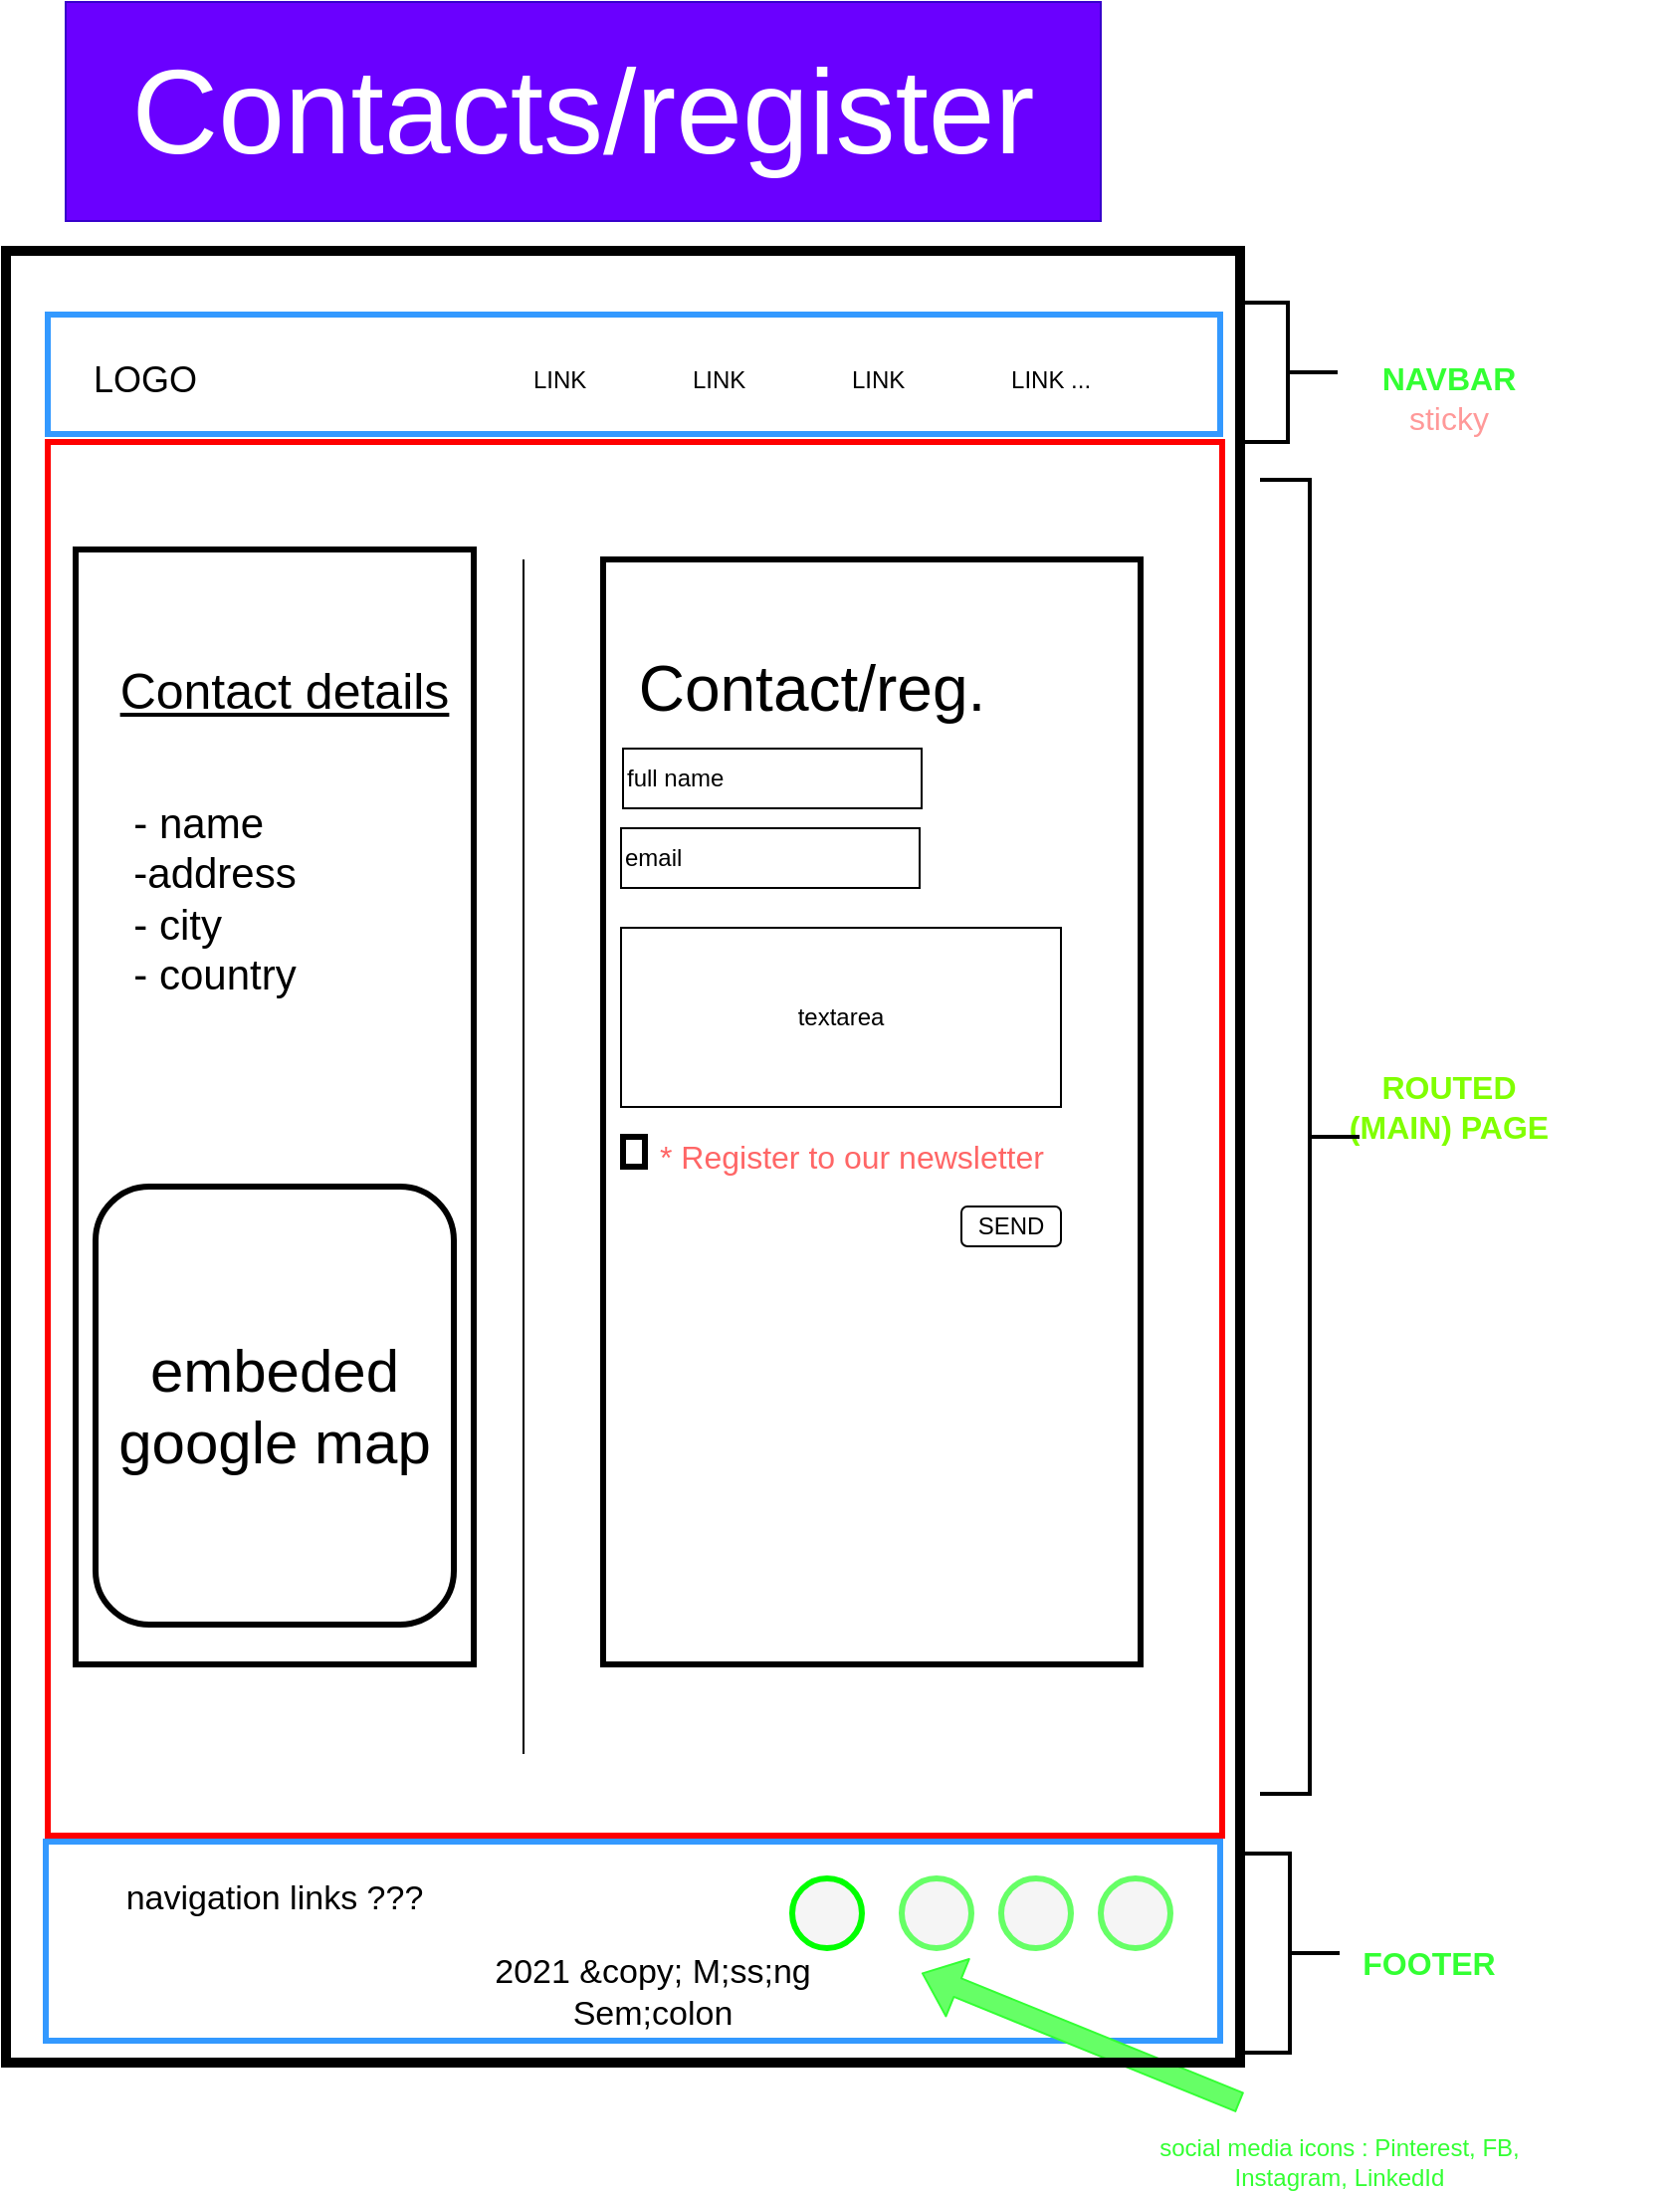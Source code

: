 <mxfile>
    <diagram id="EJLtF5_5XA2E_DVAveK3" name="Page-1">
        <mxGraphModel dx="905" dy="797" grid="1" gridSize="10" guides="1" tooltips="1" connect="1" arrows="1" fold="1" page="1" pageScale="1" pageWidth="827" pageHeight="1169" math="0" shadow="0">
            <root>
                <mxCell id="0"/>
                <mxCell id="1" parent="0"/>
                <mxCell id="6" value="" style="rounded=0;whiteSpace=wrap;html=1;strokeColor=#3399FF;strokeWidth=3;fillColor=none;" parent="1" vertex="1">
                    <mxGeometry x="50" y="949" width="590" height="100" as="geometry"/>
                </mxCell>
                <mxCell id="7" value="&lt;font style=&quot;font-size: 16px&quot;&gt;&lt;font color=&quot;#33ff33&quot; style=&quot;font-weight: bold&quot;&gt;NAVBAR&lt;/font&gt;&lt;br&gt;&lt;font color=&quot;#ff9999&quot;&gt;sticky&lt;/font&gt;&lt;/font&gt;" style="text;html=1;strokeColor=none;fillColor=none;align=center;verticalAlign=middle;whiteSpace=wrap;rounded=0;" parent="1" vertex="1">
                    <mxGeometry x="710" y="194" width="90" height="60" as="geometry"/>
                </mxCell>
                <mxCell id="8" value="&lt;font style=&quot;font-size: 16px&quot; color=&quot;#80ff00&quot;&gt;&lt;b&gt;ROUTED &lt;br&gt;(MAIN) PAGE&lt;/b&gt;&lt;/font&gt;" style="text;html=1;strokeColor=none;fillColor=none;align=center;verticalAlign=middle;whiteSpace=wrap;rounded=0;" parent="1" vertex="1">
                    <mxGeometry x="640" y="550" width="230" height="60" as="geometry"/>
                </mxCell>
                <mxCell id="9" value="&lt;font style=&quot;font-size: 16px&quot;&gt;&lt;b&gt;&lt;font color=&quot;#33ff33&quot;&gt;FOOTER&lt;br&gt;&lt;/font&gt;&lt;/b&gt;&lt;br&gt;&lt;/font&gt;" style="text;html=1;strokeColor=none;fillColor=none;align=center;verticalAlign=middle;whiteSpace=wrap;rounded=0;" parent="1" vertex="1">
                    <mxGeometry x="680" y="990" width="130" height="60" as="geometry"/>
                </mxCell>
                <mxCell id="11" value="" style="rounded=0;whiteSpace=wrap;html=1;strokeColor=#3399FF;strokeWidth=3;fillColor=none;" parent="1" vertex="1">
                    <mxGeometry x="51" y="182" width="589" height="60" as="geometry"/>
                </mxCell>
                <mxCell id="12" value="" style="rounded=0;whiteSpace=wrap;html=1;strokeWidth=3;fillColor=none;strokeColor=#FF0000;" parent="1" vertex="1">
                    <mxGeometry x="51" y="246" width="590" height="700" as="geometry"/>
                </mxCell>
                <mxCell id="13" value="" style="strokeWidth=2;html=1;shape=mxgraph.flowchart.annotation_2;align=left;labelPosition=right;pointerEvents=1;fillColor=none;rotation=-180;" parent="1" vertex="1">
                    <mxGeometry x="649" y="176" width="50" height="70" as="geometry"/>
                </mxCell>
                <mxCell id="15" value="" style="strokeWidth=2;html=1;shape=mxgraph.flowchart.annotation_2;align=left;labelPosition=right;pointerEvents=1;fillColor=none;rotation=-180;" parent="1" vertex="1">
                    <mxGeometry x="660" y="265" width="50" height="660" as="geometry"/>
                </mxCell>
                <mxCell id="16" value="" style="strokeWidth=2;html=1;shape=mxgraph.flowchart.annotation_2;align=left;labelPosition=right;pointerEvents=1;fillColor=none;rotation=-180;" parent="1" vertex="1">
                    <mxGeometry x="650" y="955" width="50" height="100" as="geometry"/>
                </mxCell>
                <mxCell id="18" value="&lt;font style=&quot;font-size: 18px&quot;&gt;&lt;br&gt;&lt;/font&gt;" style="rounded=0;whiteSpace=wrap;html=1;strokeWidth=3;fillColor=none;" parent="1" vertex="1">
                    <mxGeometry x="65" y="300" width="200" height="560" as="geometry"/>
                </mxCell>
                <mxCell id="20" value="LINK&lt;span style=&quot;white-space: pre&quot;&gt;&#9;&lt;/span&gt;&lt;span style=&quot;white-space: pre&quot;&gt;&#9;&lt;/span&gt;LINK&lt;span style=&quot;white-space: pre&quot;&gt;&#9;&lt;/span&gt;&lt;span style=&quot;white-space: pre&quot;&gt;&#9;&lt;/span&gt;LINK&lt;span style=&quot;white-space: pre&quot;&gt;&#9;&lt;/span&gt;&lt;span style=&quot;white-space: pre&quot;&gt;&#9;&lt;/span&gt;LINK ..." style="text;html=1;strokeColor=none;fillColor=none;align=center;verticalAlign=middle;whiteSpace=wrap;rounded=0;" parent="1" vertex="1">
                    <mxGeometry x="280" y="205" width="310" height="20" as="geometry"/>
                </mxCell>
                <mxCell id="23" value="&lt;font style=&quot;font-size: 30px&quot;&gt;embeded&lt;br&gt;google map&lt;/font&gt;" style="rounded=1;whiteSpace=wrap;html=1;strokeWidth=3;fillColor=none;" parent="1" vertex="1">
                    <mxGeometry x="75" y="620" width="180" height="220" as="geometry"/>
                </mxCell>
                <mxCell id="26" value="" style="ellipse;whiteSpace=wrap;html=1;aspect=fixed;strokeWidth=3;fillColor=#f5f5f5;fontColor=#333333;strokeColor=#66FF66;" parent="1" vertex="1">
                    <mxGeometry x="580" y="967.5" width="35" height="35" as="geometry"/>
                </mxCell>
                <mxCell id="28" value="" style="ellipse;whiteSpace=wrap;html=1;aspect=fixed;strokeWidth=3;fillColor=#f5f5f5;fontColor=#333333;strokeColor=#66FF66;" parent="1" vertex="1">
                    <mxGeometry x="530" y="967.5" width="35" height="35" as="geometry"/>
                </mxCell>
                <mxCell id="29" value="" style="ellipse;whiteSpace=wrap;html=1;aspect=fixed;strokeWidth=3;fillColor=#f5f5f5;fontColor=#333333;strokeColor=#66FF66;" parent="1" vertex="1">
                    <mxGeometry x="480" y="967.5" width="35" height="35" as="geometry"/>
                </mxCell>
                <mxCell id="32" value="" style="ellipse;whiteSpace=wrap;html=1;aspect=fixed;strokeWidth=3;fillColor=#f5f5f5;fontColor=#333333;strokeColor=#00FF00;" parent="1" vertex="1">
                    <mxGeometry x="425" y="967.5" width="35" height="35" as="geometry"/>
                </mxCell>
                <mxCell id="33" value="&lt;font style=&quot;font-size: 17px&quot;&gt;2021 &amp;amp;copy; M;ss;ng Sem;colon&lt;/font&gt;" style="text;html=1;strokeColor=none;fillColor=none;align=center;verticalAlign=middle;whiteSpace=wrap;rounded=0;" parent="1" vertex="1">
                    <mxGeometry x="260" y="1015" width="190" height="20" as="geometry"/>
                </mxCell>
                <mxCell id="35" value="" style="shape=flexArrow;endArrow=classic;html=1;strokeColor=#33FF33;fillColor=#66FF66;" parent="1" edge="1">
                    <mxGeometry width="50" height="50" relative="1" as="geometry">
                        <mxPoint x="650" y="1080" as="sourcePoint"/>
                        <mxPoint x="490" y="1015" as="targetPoint"/>
                    </mxGeometry>
                </mxCell>
                <mxCell id="36" value="&lt;font color=&quot;#33ff33&quot;&gt;social media icons : Pinterest, FB, Instagram, LinkedId&lt;/font&gt;" style="text;html=1;strokeColor=none;fillColor=none;align=center;verticalAlign=middle;whiteSpace=wrap;rounded=0;" parent="1" vertex="1">
                    <mxGeometry x="590" y="1100" width="220" height="20" as="geometry"/>
                </mxCell>
                <mxCell id="37" value="&lt;font style=&quot;font-size: 17px&quot;&gt;navigation links ???&lt;/font&gt;" style="text;html=1;strokeColor=none;fillColor=none;align=center;verticalAlign=middle;whiteSpace=wrap;rounded=0;" parent="1" vertex="1">
                    <mxGeometry x="70" y="967.5" width="190" height="20" as="geometry"/>
                </mxCell>
                <mxCell id="s-kYM4qFEnZERiw0MiL--37" value="&lt;font style=&quot;font-size: 18px&quot;&gt;LOGO&lt;/font&gt;" style="text;html=1;strokeColor=none;fillColor=none;align=center;verticalAlign=middle;whiteSpace=wrap;rounded=0;" parent="1" vertex="1">
                    <mxGeometry x="70" y="198" width="60" height="34" as="geometry"/>
                </mxCell>
                <mxCell id="5hxZJYfsyjAij-iXIvkY-37" value="&lt;font style=&quot;font-size: 60px&quot;&gt;Contacts/register&lt;/font&gt;" style="text;html=1;strokeColor=#3700CC;fillColor=#6a00ff;align=center;verticalAlign=middle;whiteSpace=wrap;rounded=0;fontColor=#ffffff;" parent="1" vertex="1">
                    <mxGeometry x="60" y="25" width="520" height="110" as="geometry"/>
                </mxCell>
                <mxCell id="38" value="&lt;font style=&quot;font-size: 18px&quot;&gt;&lt;br&gt;&lt;/font&gt;" style="rounded=0;whiteSpace=wrap;html=1;strokeWidth=3;fillColor=none;" vertex="1" parent="1">
                    <mxGeometry x="330" y="305" width="270" height="555" as="geometry"/>
                </mxCell>
                <mxCell id="39" value="&lt;font style=&quot;font-size: 32px&quot;&gt;Contact/reg.&lt;/font&gt;" style="text;html=1;strokeColor=none;fillColor=none;align=center;verticalAlign=middle;whiteSpace=wrap;rounded=0;" vertex="1" parent="1">
                    <mxGeometry x="415" y="360" width="40" height="20" as="geometry"/>
                </mxCell>
                <mxCell id="40" value="&lt;font style=&quot;font-size: 16px&quot; color=&quot;#ff6666&quot;&gt;* Register to our newsletter&lt;/font&gt;" style="text;html=1;strokeColor=none;fillColor=none;align=center;verticalAlign=middle;whiteSpace=wrap;rounded=0;" vertex="1" parent="1">
                    <mxGeometry x="345" y="590" width="220" height="30" as="geometry"/>
                </mxCell>
                <mxCell id="41" value="" style="rounded=0;whiteSpace=wrap;html=1;strokeWidth=3;fillColor=none;" vertex="1" parent="1">
                    <mxGeometry x="340" y="595" width="11" height="15" as="geometry"/>
                </mxCell>
                <mxCell id="42" value="full name" style="rounded=0;whiteSpace=wrap;html=1;strokeWidth=1;fillColor=none;align=left;" vertex="1" parent="1">
                    <mxGeometry x="340" y="400" width="150" height="30" as="geometry"/>
                </mxCell>
                <mxCell id="43" value="email" style="rounded=0;whiteSpace=wrap;html=1;strokeWidth=1;fillColor=none;align=left;" vertex="1" parent="1">
                    <mxGeometry x="339" y="440" width="150" height="30" as="geometry"/>
                </mxCell>
                <mxCell id="44" value="textarea" style="rounded=0;whiteSpace=wrap;html=1;strokeWidth=1;fillColor=none;" vertex="1" parent="1">
                    <mxGeometry x="339" y="490" width="221" height="90" as="geometry"/>
                </mxCell>
                <mxCell id="46" value="SEND" style="rounded=1;whiteSpace=wrap;html=1;strokeWidth=1;fillColor=none;" vertex="1" parent="1">
                    <mxGeometry x="510" y="630" width="50" height="20" as="geometry"/>
                </mxCell>
                <mxCell id="47" value="" style="endArrow=none;html=1;" edge="1" parent="1">
                    <mxGeometry width="50" height="50" relative="1" as="geometry">
                        <mxPoint x="290" y="905" as="sourcePoint"/>
                        <mxPoint x="290" y="305" as="targetPoint"/>
                    </mxGeometry>
                </mxCell>
                <mxCell id="48" value="&lt;font style=&quot;font-size: 25px&quot;&gt;&lt;u&gt;Contact details&lt;/u&gt;&lt;/font&gt;" style="text;html=1;strokeColor=none;fillColor=none;align=center;verticalAlign=middle;whiteSpace=wrap;rounded=0;" vertex="1" parent="1">
                    <mxGeometry x="70" y="320" width="200" height="100" as="geometry"/>
                </mxCell>
                <mxCell id="49" value="&lt;p style=&quot;line-height: 170%&quot;&gt;&lt;/p&gt;&lt;div style=&quot;text-align: justify ; font-size: 21px&quot;&gt;&lt;font style=&quot;font-size: 21px&quot;&gt;- name&lt;/font&gt;&lt;/div&gt;&lt;div style=&quot;text-align: justify ; font-size: 21px&quot;&gt;&lt;span&gt;&lt;font style=&quot;font-size: 21px&quot;&gt;-address&lt;/font&gt;&lt;/span&gt;&lt;/div&gt;&lt;div style=&quot;text-align: justify ; font-size: 21px&quot;&gt;&lt;span&gt;&lt;font style=&quot;font-size: 21px&quot;&gt;- city&lt;/font&gt;&lt;/span&gt;&lt;/div&gt;&lt;div style=&quot;text-align: justify ; font-size: 21px&quot;&gt;&lt;font style=&quot;font-size: 21px&quot;&gt;- country&lt;/font&gt;&lt;/div&gt;&lt;p&gt;&lt;/p&gt;" style="text;html=1;strokeColor=none;fillColor=none;align=center;verticalAlign=middle;whiteSpace=wrap;rounded=0;" vertex="1" parent="1">
                    <mxGeometry x="80" y="400" width="110" height="150" as="geometry"/>
                </mxCell>
                <mxCell id="50" value="" style="rounded=0;whiteSpace=wrap;html=1;fillColor=none;strokeWidth=5;" vertex="1" parent="1">
                    <mxGeometry x="30" y="150" width="620" height="910" as="geometry"/>
                </mxCell>
            </root>
        </mxGraphModel>
    </diagram>
</mxfile>